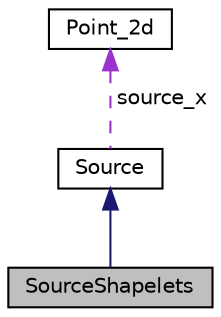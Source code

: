 digraph "SourceShapelets"
{
 // LATEX_PDF_SIZE
  edge [fontname="Helvetica",fontsize="10",labelfontname="Helvetica",labelfontsize="10"];
  node [fontname="Helvetica",fontsize="10",shape=record];
  Node1 [label="SourceShapelets",height=0.2,width=0.4,color="black", fillcolor="grey75", style="filled", fontcolor="black",tooltip="Class for sources described by shapelets."];
  Node2 -> Node1 [dir="back",color="midnightblue",fontsize="10",style="solid",fontname="Helvetica"];
  Node2 [label="Source",height=0.2,width=0.4,color="black", fillcolor="white", style="filled",URL="$class_source.html",tooltip="Base class for all sources."];
  Node3 -> Node2 [dir="back",color="darkorchid3",fontsize="10",style="dashed",label=" source_x" ,fontname="Helvetica"];
  Node3 [label="Point_2d",height=0.2,width=0.4,color="black", fillcolor="white", style="filled",URL="$struct_point__2d.html",tooltip="Class for representing points or vectors in 2 dimensions. Not that the dereferencing operator is over..."];
}
